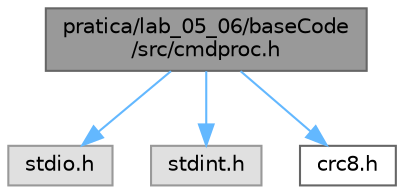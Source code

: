 digraph "pratica/lab_05_06/baseCode/src/cmdproc.h"
{
 // LATEX_PDF_SIZE
  bgcolor="transparent";
  edge [fontname=Helvetica,fontsize=10,labelfontname=Helvetica,labelfontsize=10];
  node [fontname=Helvetica,fontsize=10,shape=box,height=0.2,width=0.4];
  Node1 [label="pratica/lab_05_06/baseCode\l/src/cmdproc.h",height=0.2,width=0.4,color="gray40", fillcolor="grey60", style="filled", fontcolor="black",tooltip="Apropriate returns defines for the cmdproc and respective function prototypes."];
  Node1 -> Node2 [color="steelblue1",style="solid"];
  Node2 [label="stdio.h",height=0.2,width=0.4,color="grey60", fillcolor="#E0E0E0", style="filled",tooltip=" "];
  Node1 -> Node3 [color="steelblue1",style="solid"];
  Node3 [label="stdint.h",height=0.2,width=0.4,color="grey60", fillcolor="#E0E0E0", style="filled",tooltip=" "];
  Node1 -> Node4 [color="steelblue1",style="solid"];
  Node4 [label="crc8.h",height=0.2,width=0.4,color="grey40", fillcolor="white", style="filled",URL="$crc8_8h.html",tooltip="Apropriate returns defines for the crc8 and respective function prototypes."];
}
